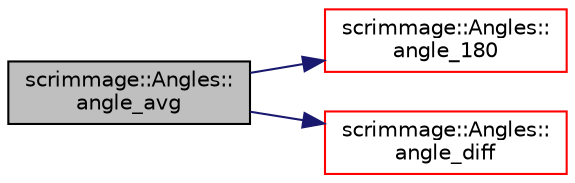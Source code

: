 digraph "scrimmage::Angles::angle_avg"
{
 // LATEX_PDF_SIZE
  edge [fontname="Helvetica",fontsize="10",labelfontname="Helvetica",labelfontsize="10"];
  node [fontname="Helvetica",fontsize="10",shape=record];
  rankdir="LR";
  Node1 [label="scrimmage::Angles::\langle_avg",height=0.2,width=0.4,color="black", fillcolor="grey75", style="filled", fontcolor="black",tooltip=" "];
  Node1 -> Node2 [color="midnightblue",fontsize="10",style="solid",fontname="Helvetica"];
  Node2 [label="scrimmage::Angles::\langle_180",height=0.2,width=0.4,color="red", fillcolor="white", style="filled",URL="$classscrimmage_1_1Angles.html#a9ddc96c53a338c4263524ce41935a966",tooltip=" "];
  Node1 -> Node5 [color="midnightblue",fontsize="10",style="solid",fontname="Helvetica"];
  Node5 [label="scrimmage::Angles::\langle_diff",height=0.2,width=0.4,color="red", fillcolor="white", style="filled",URL="$classscrimmage_1_1Angles.html#a8cc30e32acb87171ca644027a55cdb12",tooltip="shortest angle from ang2 to ang1"];
}
